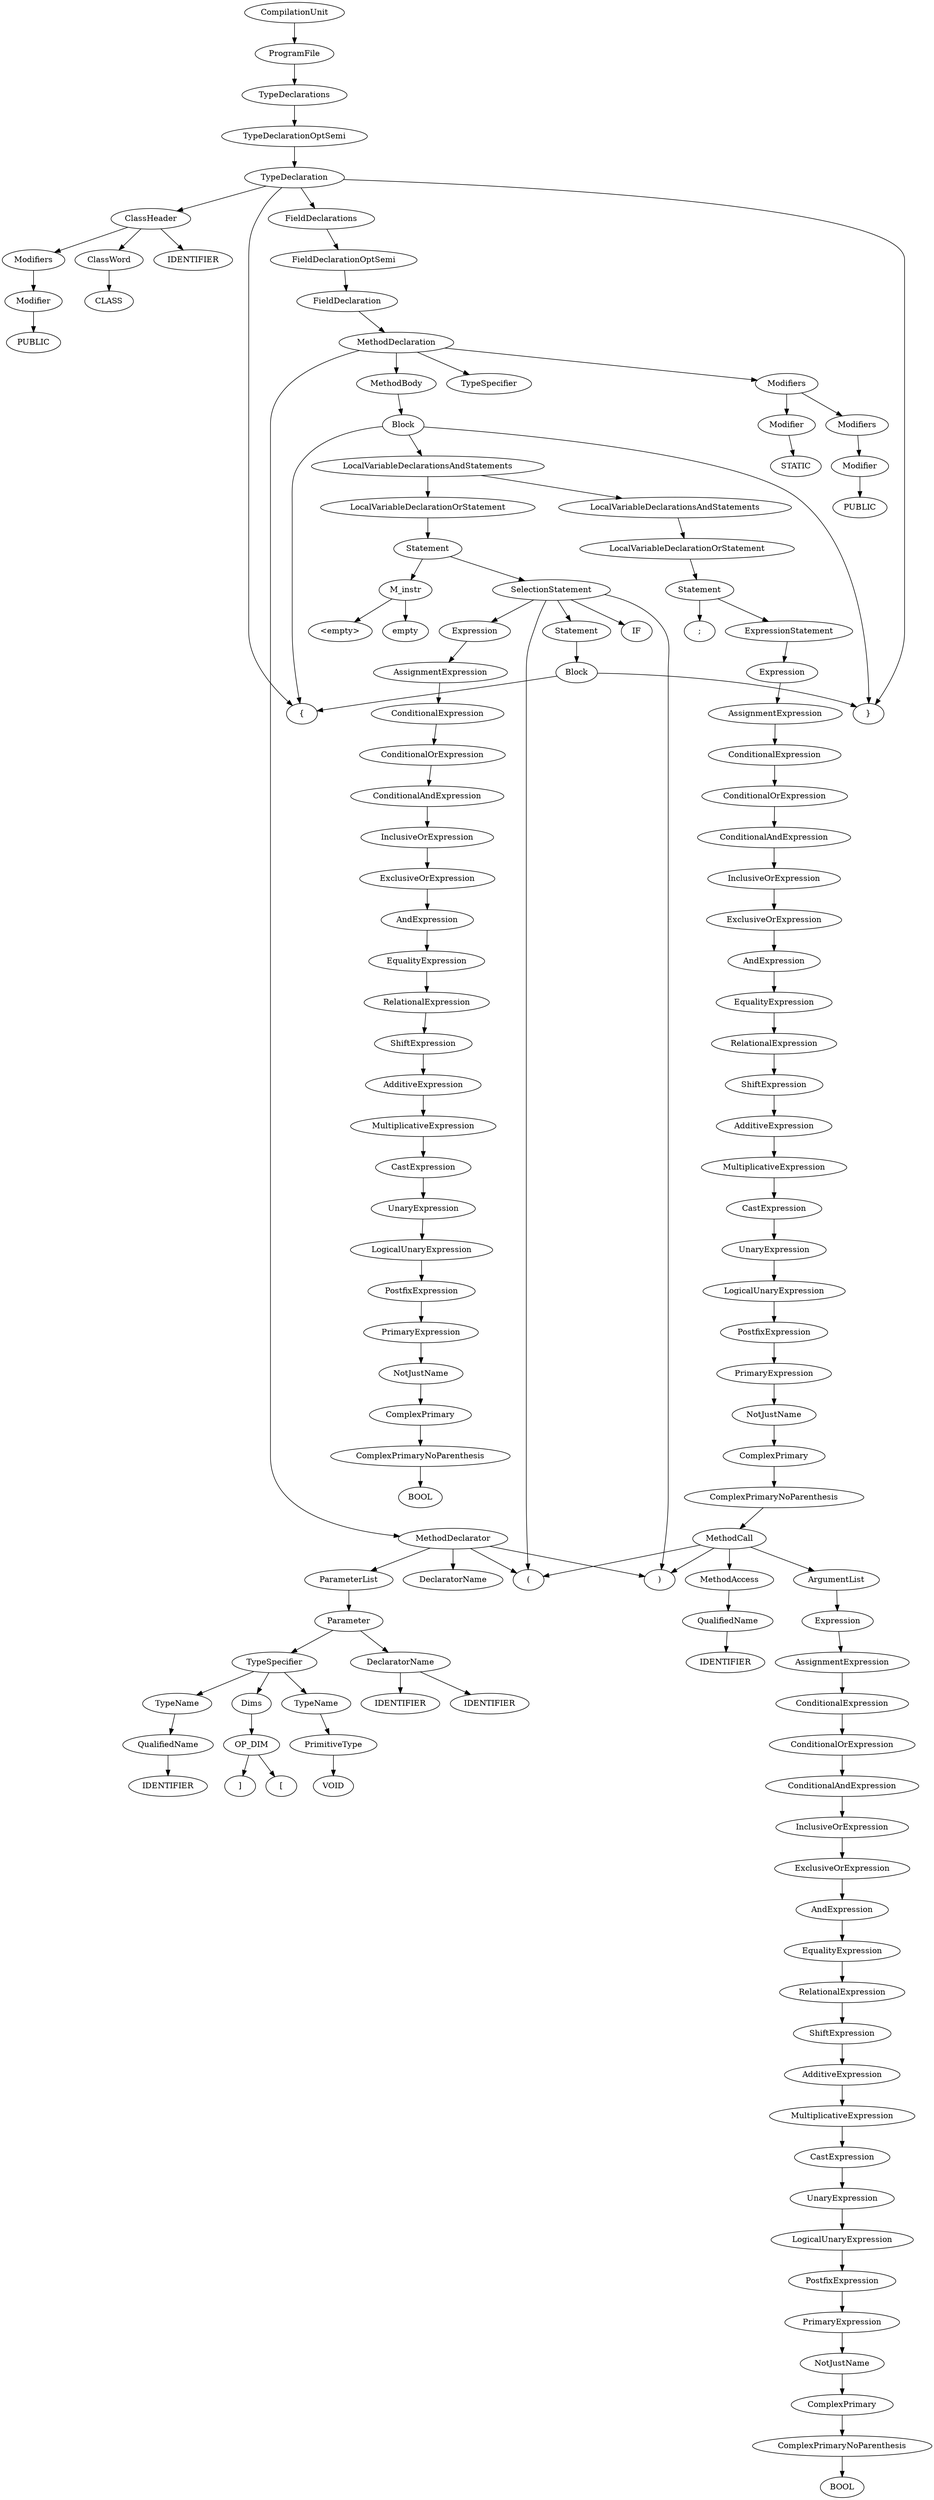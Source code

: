 digraph "Parse Tree" {
	ProgramFile1 [label = "ProgramFile"] 
	CompilationUnit -> {  ProgramFile1 }
	TypeDeclarations1 [label = "TypeDeclarations"] 
	ProgramFile1 -> {  TypeDeclarations1 }
	TypeDeclarationOptSemi1 [label = "TypeDeclarationOptSemi"] 
	TypeDeclarations1 -> {  TypeDeclarationOptSemi1 }
	TypeDeclaration1 [label = "TypeDeclaration"] 
	TypeDeclarationOptSemi1 -> {  TypeDeclaration1 }
	ClassHeader1 [label = "ClassHeader"] 
	FieldDeclarations1 [label = "FieldDeclarations"] 
	TypeDeclaration1 -> {  ClassHeader1 "{" FieldDeclarations1 "}" }
	FieldDeclarationOptSemi1 [label = "FieldDeclarationOptSemi"] 
	FieldDeclarations1 -> {  FieldDeclarationOptSemi1 }
	FieldDeclaration1 [label = "FieldDeclaration"] 
	FieldDeclarationOptSemi1 -> {  FieldDeclaration1 }
	MethodDeclaration1 [label = "MethodDeclaration"] 
	FieldDeclaration1 -> {  MethodDeclaration1 }
	Modifiers1 [label = "Modifiers"] 
	TypeSpecifier1 [label = "TypeSpecifier"] 
	MethodDeclarator1 [label = "MethodDeclarator"] 
	MethodBody1 [label = "MethodBody"] 
	MethodDeclaration1 -> {  Modifiers1 TypeSpecifier1 MethodDeclarator1 MethodBody1 }
	Block1 [label = "Block"] 
	MethodBody1 -> {  Block1 }
	LocalVariableDeclarationsAndStatements1 [label = "LocalVariableDeclarationsAndStatements"] 
	Block1 -> {  "{" LocalVariableDeclarationsAndStatements1 "}" }
	LocalVariableDeclarationsAndStatements2 [label = "LocalVariableDeclarationsAndStatements"] 
	LocalVariableDeclarationOrStatement1 [label = "LocalVariableDeclarationOrStatement"] 
	LocalVariableDeclarationsAndStatements1 -> {  LocalVariableDeclarationsAndStatements2 LocalVariableDeclarationOrStatement1 }
	Statement1 [label = "Statement"] 
	LocalVariableDeclarationOrStatement1 -> {  Statement1 }
	SelectionStatement1 [label = "SelectionStatement"] 
	M_instr1 [label = "M_instr"] 
	Statement1 -> {  SelectionStatement1 M_instr1 }
	<empty>1 [label = "<empty>"] 
	M_instr1 -> {  <empty>1 }
	IF1 [label = "IF"] 
	Expression1 [label = "Expression"] 
	Statement2 [label = "Statement"] 
	SelectionStatement1 -> {  IF1 "(" Expression1 ")" Statement2 }
	Block2 [label = "Block"] 
	Statement2 -> {  Block2 }
	Block2 -> {  "{" "}" }
	AssignmentExpression1 [label = "AssignmentExpression"] 
	Expression1 -> {  AssignmentExpression1 }
	ConditionalExpression1 [label = "ConditionalExpression"] 
	AssignmentExpression1 -> {  ConditionalExpression1 }
	ConditionalOrExpression1 [label = "ConditionalOrExpression"] 
	ConditionalExpression1 -> {  ConditionalOrExpression1 }
	ConditionalAndExpression1 [label = "ConditionalAndExpression"] 
	ConditionalOrExpression1 -> {  ConditionalAndExpression1 }
	InclusiveOrExpression1 [label = "InclusiveOrExpression"] 
	ConditionalAndExpression1 -> {  InclusiveOrExpression1 }
	ExclusiveOrExpression1 [label = "ExclusiveOrExpression"] 
	InclusiveOrExpression1 -> {  ExclusiveOrExpression1 }
	AndExpression1 [label = "AndExpression"] 
	ExclusiveOrExpression1 -> {  AndExpression1 }
	EqualityExpression1 [label = "EqualityExpression"] 
	AndExpression1 -> {  EqualityExpression1 }
	RelationalExpression1 [label = "RelationalExpression"] 
	EqualityExpression1 -> {  RelationalExpression1 }
	ShiftExpression1 [label = "ShiftExpression"] 
	RelationalExpression1 -> {  ShiftExpression1 }
	AdditiveExpression1 [label = "AdditiveExpression"] 
	ShiftExpression1 -> {  AdditiveExpression1 }
	MultiplicativeExpression1 [label = "MultiplicativeExpression"] 
	AdditiveExpression1 -> {  MultiplicativeExpression1 }
	CastExpression1 [label = "CastExpression"] 
	MultiplicativeExpression1 -> {  CastExpression1 }
	UnaryExpression1 [label = "UnaryExpression"] 
	CastExpression1 -> {  UnaryExpression1 }
	LogicalUnaryExpression1 [label = "LogicalUnaryExpression"] 
	UnaryExpression1 -> {  LogicalUnaryExpression1 }
	PostfixExpression1 [label = "PostfixExpression"] 
	LogicalUnaryExpression1 -> {  PostfixExpression1 }
	PrimaryExpression1 [label = "PrimaryExpression"] 
	PostfixExpression1 -> {  PrimaryExpression1 }
	NotJustName1 [label = "NotJustName"] 
	PrimaryExpression1 -> {  NotJustName1 }
	ComplexPrimary1 [label = "ComplexPrimary"] 
	NotJustName1 -> {  ComplexPrimary1 }
	ComplexPrimaryNoParenthesis1 [label = "ComplexPrimaryNoParenthesis"] 
	ComplexPrimary1 -> {  ComplexPrimaryNoParenthesis1 }
	BOOL1 [label = "BOOL"] 
	ComplexPrimaryNoParenthesis1 -> {  BOOL1 }
	LocalVariableDeclarationOrStatement2 [label = "LocalVariableDeclarationOrStatement"] 
	LocalVariableDeclarationsAndStatements2 -> {  LocalVariableDeclarationOrStatement2 }
	Statement3 [label = "Statement"] 
	LocalVariableDeclarationOrStatement2 -> {  Statement3 }
	ExpressionStatement1 [label = "ExpressionStatement"] 
	Statement3 -> {  ExpressionStatement1 ";" }
	Expression2 [label = "Expression"] 
	ExpressionStatement1 -> {  Expression2 }
	AssignmentExpression2 [label = "AssignmentExpression"] 
	Expression2 -> {  AssignmentExpression2 }
	ConditionalExpression2 [label = "ConditionalExpression"] 
	AssignmentExpression2 -> {  ConditionalExpression2 }
	ConditionalOrExpression2 [label = "ConditionalOrExpression"] 
	ConditionalExpression2 -> {  ConditionalOrExpression2 }
	ConditionalAndExpression2 [label = "ConditionalAndExpression"] 
	ConditionalOrExpression2 -> {  ConditionalAndExpression2 }
	InclusiveOrExpression2 [label = "InclusiveOrExpression"] 
	ConditionalAndExpression2 -> {  InclusiveOrExpression2 }
	ExclusiveOrExpression2 [label = "ExclusiveOrExpression"] 
	InclusiveOrExpression2 -> {  ExclusiveOrExpression2 }
	AndExpression2 [label = "AndExpression"] 
	ExclusiveOrExpression2 -> {  AndExpression2 }
	EqualityExpression2 [label = "EqualityExpression"] 
	AndExpression2 -> {  EqualityExpression2 }
	RelationalExpression2 [label = "RelationalExpression"] 
	EqualityExpression2 -> {  RelationalExpression2 }
	ShiftExpression2 [label = "ShiftExpression"] 
	RelationalExpression2 -> {  ShiftExpression2 }
	AdditiveExpression2 [label = "AdditiveExpression"] 
	ShiftExpression2 -> {  AdditiveExpression2 }
	MultiplicativeExpression2 [label = "MultiplicativeExpression"] 
	AdditiveExpression2 -> {  MultiplicativeExpression2 }
	CastExpression2 [label = "CastExpression"] 
	MultiplicativeExpression2 -> {  CastExpression2 }
	UnaryExpression2 [label = "UnaryExpression"] 
	CastExpression2 -> {  UnaryExpression2 }
	LogicalUnaryExpression2 [label = "LogicalUnaryExpression"] 
	UnaryExpression2 -> {  LogicalUnaryExpression2 }
	PostfixExpression2 [label = "PostfixExpression"] 
	LogicalUnaryExpression2 -> {  PostfixExpression2 }
	PrimaryExpression2 [label = "PrimaryExpression"] 
	PostfixExpression2 -> {  PrimaryExpression2 }
	NotJustName2 [label = "NotJustName"] 
	PrimaryExpression2 -> {  NotJustName2 }
	ComplexPrimary2 [label = "ComplexPrimary"] 
	NotJustName2 -> {  ComplexPrimary2 }
	ComplexPrimaryNoParenthesis2 [label = "ComplexPrimaryNoParenthesis"] 
	ComplexPrimary2 -> {  ComplexPrimaryNoParenthesis2 }
	MethodCall1 [label = "MethodCall"] 
	ComplexPrimaryNoParenthesis2 -> {  MethodCall1 }
	MethodAccess1 [label = "MethodAccess"] 
	ArgumentList1 [label = "ArgumentList"] 
	MethodCall1 -> {  MethodAccess1 "(" ArgumentList1 ")" }
	Expression3 [label = "Expression"] 
	ArgumentList1 -> {  Expression3 }
	AssignmentExpression3 [label = "AssignmentExpression"] 
	Expression3 -> {  AssignmentExpression3 }
	ConditionalExpression3 [label = "ConditionalExpression"] 
	AssignmentExpression3 -> {  ConditionalExpression3 }
	ConditionalOrExpression3 [label = "ConditionalOrExpression"] 
	ConditionalExpression3 -> {  ConditionalOrExpression3 }
	ConditionalAndExpression3 [label = "ConditionalAndExpression"] 
	ConditionalOrExpression3 -> {  ConditionalAndExpression3 }
	InclusiveOrExpression3 [label = "InclusiveOrExpression"] 
	ConditionalAndExpression3 -> {  InclusiveOrExpression3 }
	ExclusiveOrExpression3 [label = "ExclusiveOrExpression"] 
	InclusiveOrExpression3 -> {  ExclusiveOrExpression3 }
	AndExpression3 [label = "AndExpression"] 
	ExclusiveOrExpression3 -> {  AndExpression3 }
	EqualityExpression3 [label = "EqualityExpression"] 
	AndExpression3 -> {  EqualityExpression3 }
	RelationalExpression3 [label = "RelationalExpression"] 
	EqualityExpression3 -> {  RelationalExpression3 }
	ShiftExpression3 [label = "ShiftExpression"] 
	RelationalExpression3 -> {  ShiftExpression3 }
	AdditiveExpression3 [label = "AdditiveExpression"] 
	ShiftExpression3 -> {  AdditiveExpression3 }
	MultiplicativeExpression3 [label = "MultiplicativeExpression"] 
	AdditiveExpression3 -> {  MultiplicativeExpression3 }
	CastExpression3 [label = "CastExpression"] 
	MultiplicativeExpression3 -> {  CastExpression3 }
	UnaryExpression3 [label = "UnaryExpression"] 
	CastExpression3 -> {  UnaryExpression3 }
	LogicalUnaryExpression3 [label = "LogicalUnaryExpression"] 
	UnaryExpression3 -> {  LogicalUnaryExpression3 }
	PostfixExpression3 [label = "PostfixExpression"] 
	LogicalUnaryExpression3 -> {  PostfixExpression3 }
	PrimaryExpression3 [label = "PrimaryExpression"] 
	PostfixExpression3 -> {  PrimaryExpression3 }
	NotJustName3 [label = "NotJustName"] 
	PrimaryExpression3 -> {  NotJustName3 }
	ComplexPrimary3 [label = "ComplexPrimary"] 
	NotJustName3 -> {  ComplexPrimary3 }
	ComplexPrimaryNoParenthesis3 [label = "ComplexPrimaryNoParenthesis"] 
	ComplexPrimary3 -> {  ComplexPrimaryNoParenthesis3 }
	BOOL2 [label = "BOOL"] 
	ComplexPrimaryNoParenthesis3 -> {  BOOL2 }
	QualifiedName1 [label = "QualifiedName"] 
	MethodAccess1 -> {  QualifiedName1 }
	IDENTIFIER1 [label = "IDENTIFIER"] 
	QualifiedName1 -> {  IDENTIFIER1 }
	DeclaratorName1 [label = "DeclaratorName"] 
	ParameterList1 [label = "ParameterList"] 
	MethodDeclarator1 -> {  DeclaratorName1 "(" ParameterList1 ")" }
	Parameter1 [label = "Parameter"] 
	ParameterList1 -> {  Parameter1 }
	TypeSpecifier2 [label = "TypeSpecifier"] 
	DeclaratorName2 [label = "DeclaratorName"] 
	Parameter1 -> {  TypeSpecifier2 DeclaratorName2 }
	IDENTIFIER2 [label = "IDENTIFIER"] 
	DeclaratorName2 -> {  IDENTIFIER2 }
	TypeName1 [label = "TypeName"] 
	Dims1 [label = "Dims"] 
	TypeSpecifier2 -> {  TypeName1 Dims1 }
	OP_DIM1 [label = "OP_DIM"] 
	Dims1 -> {  OP_DIM1 }
	OP_DIM1 -> {  "[" "]" }
	QualifiedName2 [label = "QualifiedName"] 
	TypeName1 -> {  QualifiedName2 }
	IDENTIFIER3 [label = "IDENTIFIER"] 
	QualifiedName2 -> {  IDENTIFIER3 }
	IDENTIFIER4 [label = "IDENTIFIER"] 
	DeclaratorName2 -> {  IDENTIFIER4 }
	TypeName2 [label = "TypeName"] 
	TypeSpecifier2 -> {  TypeName2 }
	PrimitiveType1 [label = "PrimitiveType"] 
	TypeName2 -> {  PrimitiveType1 }
	VOID1 [label = "VOID"] 
	PrimitiveType1 -> {  VOID1 }
	Modifiers2 [label = "Modifiers"] 
	Modifier1 [label = "Modifier"] 
	Modifiers1 -> {  Modifiers2 Modifier1 }
	STATIC1 [label = "STATIC"] 
	Modifier1 -> {  STATIC1 }
	Modifier2 [label = "Modifier"] 
	Modifiers2 -> {  Modifier2 }
	PUBLIC1 [label = "PUBLIC"] 
	Modifier2 -> {  PUBLIC1 }
	Modifiers3 [label = "Modifiers"] 
	ClassWord1 [label = "ClassWord"] 
	IDENTIFIER5 [label = "IDENTIFIER"] 
	ClassHeader1 -> {  Modifiers3 ClassWord1 IDENTIFIER5 }
	CLASS1 [label = "CLASS"] 
	ClassWord1 -> {  CLASS1 }
	Modifier3 [label = "Modifier"] 
	Modifiers3 -> {  Modifier3 }
	PUBLIC2 [label = "PUBLIC"] 
	Modifier3 -> {  PUBLIC2 }

}